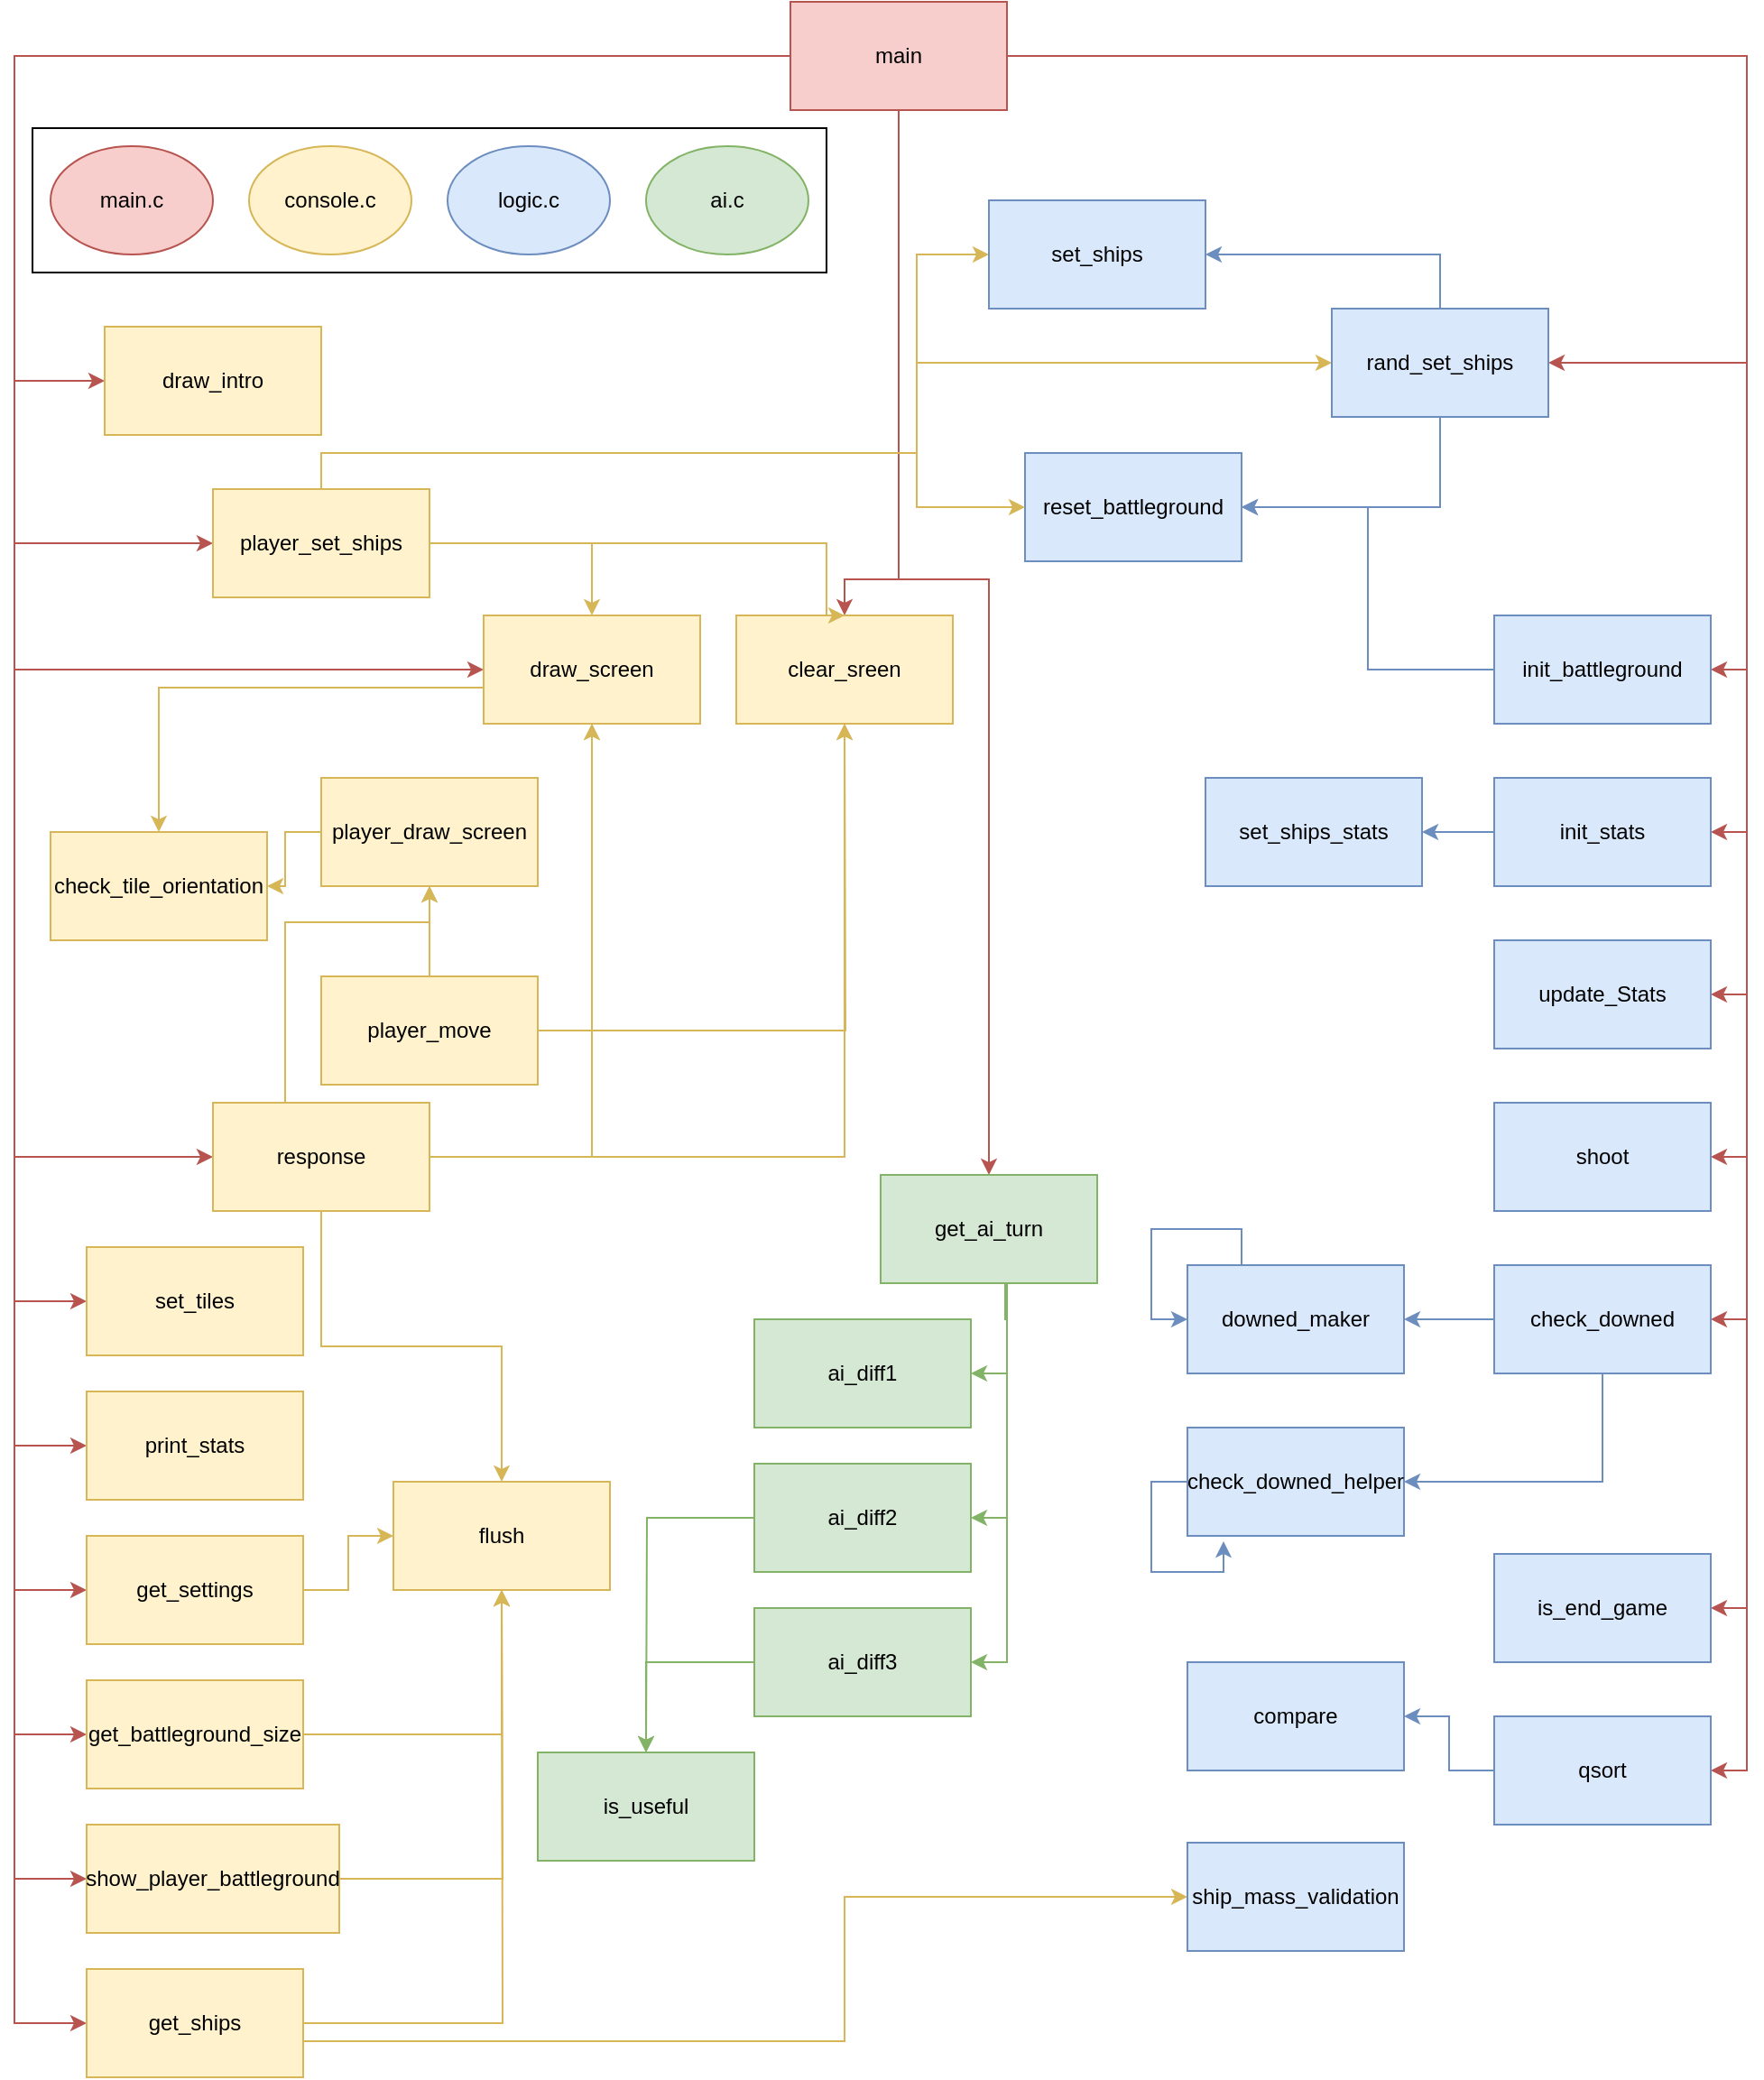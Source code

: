 <mxfile type="device" version="12.6.1"><diagram id="ad52d381-51e7-2e0d-a935-2d0ddd2fd229" name="Page-1"><mxGraphModel grid="1" shadow="0" math="0" background="#ffffff" pageHeight="850" pageWidth="1100" pageScale="1" page="1" fold="1" arrows="1" connect="1" tooltips="1" guides="1" gridSize="10" dy="1039" dx="1773"><root><mxCell id="0"/><mxCell id="1" parent="0"/><mxCell id="HGvzFB36OxiHHithl9gF-35" source="HGvzFB36OxiHHithl9gF-1" parent="1" style="edgeStyle=orthogonalEdgeStyle;rounded=0;orthogonalLoop=1;jettySize=auto;html=1;entryX=0;entryY=0.5;entryDx=0;entryDy=0;fillColor=#f8cecc;strokeColor=#b85450;" edge="1" target="HGvzFB36OxiHHithl9gF-2"><mxGeometry as="geometry" relative="1"><Array as="points"><mxPoint y="50" x="30"/><mxPoint y="230" x="30"/></Array></mxGeometry></mxCell><mxCell id="HGvzFB36OxiHHithl9gF-37" source="HGvzFB36OxiHHithl9gF-1" parent="1" style="edgeStyle=orthogonalEdgeStyle;rounded=0;orthogonalLoop=1;jettySize=auto;html=1;entryX=0;entryY=0.5;entryDx=0;entryDy=0;fillColor=#f8cecc;strokeColor=#b85450;" edge="1" target="HGvzFB36OxiHHithl9gF-36"><mxGeometry as="geometry" relative="1"><Array as="points"><mxPoint y="50" x="30"/><mxPoint y="390" x="30"/></Array></mxGeometry></mxCell><mxCell id="HGvzFB36OxiHHithl9gF-46" source="HGvzFB36OxiHHithl9gF-1" parent="1" style="edgeStyle=orthogonalEdgeStyle;rounded=0;orthogonalLoop=1;jettySize=auto;html=1;entryX=0;entryY=0.5;entryDx=0;entryDy=0;fillColor=#f8cecc;strokeColor=#b85450;" edge="1" target="HGvzFB36OxiHHithl9gF-5"><mxGeometry as="geometry" relative="1"><Array as="points"><mxPoint y="50" x="30"/><mxPoint y="740" x="30"/></Array></mxGeometry></mxCell><mxCell id="HGvzFB36OxiHHithl9gF-47" source="HGvzFB36OxiHHithl9gF-1" parent="1" style="edgeStyle=orthogonalEdgeStyle;rounded=0;orthogonalLoop=1;jettySize=auto;html=1;entryX=0;entryY=0.5;entryDx=0;entryDy=0;fillColor=#f8cecc;strokeColor=#b85450;" edge="1" target="HGvzFB36OxiHHithl9gF-6"><mxGeometry as="geometry" relative="1"><Array as="points"><mxPoint y="50" x="30"/><mxPoint y="820" x="30"/></Array></mxGeometry></mxCell><mxCell id="HGvzFB36OxiHHithl9gF-51" source="HGvzFB36OxiHHithl9gF-1" parent="1" style="edgeStyle=orthogonalEdgeStyle;rounded=0;orthogonalLoop=1;jettySize=auto;html=1;fillColor=#f8cecc;strokeColor=#b85450;" edge="1" target="HGvzFB36OxiHHithl9gF-7"><mxGeometry as="geometry" relative="1"><Array as="points"><mxPoint y="340" x="520"/><mxPoint y="340" x="490"/></Array></mxGeometry></mxCell><mxCell id="HGvzFB36OxiHHithl9gF-53" source="HGvzFB36OxiHHithl9gF-1" parent="1" style="edgeStyle=orthogonalEdgeStyle;rounded=0;orthogonalLoop=1;jettySize=auto;html=1;entryX=0;entryY=0.5;entryDx=0;entryDy=0;fillColor=#f8cecc;strokeColor=#b85450;" edge="1" target="HGvzFB36OxiHHithl9gF-8"><mxGeometry as="geometry" relative="1"><Array as="points"><mxPoint y="50" x="30"/><mxPoint y="320" x="30"/></Array></mxGeometry></mxCell><mxCell id="HGvzFB36OxiHHithl9gF-54" source="HGvzFB36OxiHHithl9gF-1" parent="1" style="edgeStyle=orthogonalEdgeStyle;rounded=0;orthogonalLoop=1;jettySize=auto;html=1;entryX=0;entryY=0.5;entryDx=0;entryDy=0;fillColor=#f8cecc;strokeColor=#b85450;" edge="1" target="HGvzFB36OxiHHithl9gF-9"><mxGeometry as="geometry" relative="1"><Array as="points"><mxPoint y="50" x="30"/><mxPoint y="900" x="30"/></Array></mxGeometry></mxCell><mxCell id="HGvzFB36OxiHHithl9gF-55" source="HGvzFB36OxiHHithl9gF-1" parent="1" style="edgeStyle=orthogonalEdgeStyle;rounded=0;orthogonalLoop=1;jettySize=auto;html=1;fillColor=#f8cecc;strokeColor=#b85450;" edge="1" target="HGvzFB36OxiHHithl9gF-10"><mxGeometry as="geometry" relative="1"><Array as="points"><mxPoint y="50" x="30"/><mxPoint y="980" x="30"/></Array></mxGeometry></mxCell><mxCell id="HGvzFB36OxiHHithl9gF-56" source="HGvzFB36OxiHHithl9gF-1" parent="1" style="edgeStyle=orthogonalEdgeStyle;rounded=0;orthogonalLoop=1;jettySize=auto;html=1;entryX=0;entryY=0.5;entryDx=0;entryDy=0;fillColor=#f8cecc;strokeColor=#b85450;" edge="1" target="HGvzFB36OxiHHithl9gF-11"><mxGeometry as="geometry" relative="1"><Array as="points"><mxPoint y="50" x="30"/><mxPoint y="1140" x="30"/></Array></mxGeometry></mxCell><mxCell id="HGvzFB36OxiHHithl9gF-57" source="HGvzFB36OxiHHithl9gF-1" parent="1" style="edgeStyle=orthogonalEdgeStyle;rounded=0;orthogonalLoop=1;jettySize=auto;html=1;entryX=0;entryY=0.5;entryDx=0;entryDy=0;fillColor=#f8cecc;strokeColor=#b85450;" edge="1" target="HGvzFB36OxiHHithl9gF-13"><mxGeometry as="geometry" relative="1"><Array as="points"><mxPoint y="50" x="30"/><mxPoint y="1060" x="30"/></Array></mxGeometry></mxCell><mxCell id="HGvzFB36OxiHHithl9gF-60" source="HGvzFB36OxiHHithl9gF-1" parent="1" style="edgeStyle=orthogonalEdgeStyle;rounded=0;orthogonalLoop=1;jettySize=auto;html=1;entryX=0;entryY=0.5;entryDx=0;entryDy=0;fillColor=#f8cecc;strokeColor=#b85450;" edge="1" target="HGvzFB36OxiHHithl9gF-14"><mxGeometry as="geometry" relative="1"><Array as="points"><mxPoint y="50" x="30"/><mxPoint y="660" x="30"/></Array></mxGeometry></mxCell><mxCell id="HGvzFB36OxiHHithl9gF-66" source="HGvzFB36OxiHHithl9gF-1" parent="1" style="edgeStyle=orthogonalEdgeStyle;rounded=0;orthogonalLoop=1;jettySize=auto;html=1;entryX=1;entryY=0.5;entryDx=0;entryDy=0;fillColor=#f8cecc;strokeColor=#b85450;" edge="1" target="HGvzFB36OxiHHithl9gF-16"><mxGeometry as="geometry" relative="1"/></mxCell><mxCell id="HGvzFB36OxiHHithl9gF-67" source="HGvzFB36OxiHHithl9gF-1" parent="1" style="edgeStyle=orthogonalEdgeStyle;rounded=0;orthogonalLoop=1;jettySize=auto;html=1;entryX=1;entryY=0.5;entryDx=0;entryDy=0;fillColor=#f8cecc;strokeColor=#b85450;" edge="1" target="HGvzFB36OxiHHithl9gF-17"><mxGeometry as="geometry" relative="1"/></mxCell><mxCell id="HGvzFB36OxiHHithl9gF-68" source="HGvzFB36OxiHHithl9gF-1" parent="1" style="edgeStyle=orthogonalEdgeStyle;rounded=0;orthogonalLoop=1;jettySize=auto;html=1;entryX=1;entryY=0.5;entryDx=0;entryDy=0;fillColor=#f8cecc;strokeColor=#b85450;" edge="1" target="HGvzFB36OxiHHithl9gF-19"><mxGeometry as="geometry" relative="1"/></mxCell><mxCell id="HGvzFB36OxiHHithl9gF-75" source="HGvzFB36OxiHHithl9gF-1" parent="1" style="edgeStyle=orthogonalEdgeStyle;rounded=0;orthogonalLoop=1;jettySize=auto;html=1;entryX=1;entryY=0.5;entryDx=0;entryDy=0;fillColor=#f8cecc;strokeColor=#b85450;" edge="1" target="HGvzFB36OxiHHithl9gF-21"><mxGeometry as="geometry" relative="1"><Array as="points"><mxPoint y="50" x="990"/><mxPoint y="220" x="990"/></Array></mxGeometry></mxCell><mxCell id="HGvzFB36OxiHHithl9gF-79" source="HGvzFB36OxiHHithl9gF-1" parent="1" style="edgeStyle=orthogonalEdgeStyle;rounded=0;orthogonalLoop=1;jettySize=auto;html=1;entryX=1;entryY=0.5;entryDx=0;entryDy=0;fillColor=#f8cecc;strokeColor=#b85450;" edge="1" target="HGvzFB36OxiHHithl9gF-24"><mxGeometry as="geometry" relative="1"/></mxCell><mxCell id="HGvzFB36OxiHHithl9gF-80" source="HGvzFB36OxiHHithl9gF-1" parent="1" style="edgeStyle=orthogonalEdgeStyle;rounded=0;orthogonalLoop=1;jettySize=auto;html=1;entryX=1;entryY=0.5;entryDx=0;entryDy=0;fillColor=#f8cecc;strokeColor=#b85450;" edge="1" target="HGvzFB36OxiHHithl9gF-25"><mxGeometry as="geometry" relative="1"/></mxCell><mxCell id="HGvzFB36OxiHHithl9gF-85" source="HGvzFB36OxiHHithl9gF-1" parent="1" style="edgeStyle=orthogonalEdgeStyle;rounded=0;orthogonalLoop=1;jettySize=auto;html=1;entryX=1;entryY=0.5;entryDx=0;entryDy=0;fillColor=#f8cecc;strokeColor=#b85450;" edge="1" target="HGvzFB36OxiHHithl9gF-28"><mxGeometry as="geometry" relative="1"/></mxCell><mxCell id="HGvzFB36OxiHHithl9gF-87" source="HGvzFB36OxiHHithl9gF-1" parent="1" style="edgeStyle=orthogonalEdgeStyle;rounded=0;orthogonalLoop=1;jettySize=auto;html=1;entryX=1;entryY=0.5;entryDx=0;entryDy=0;fillColor=#f8cecc;strokeColor=#b85450;" edge="1" target="HGvzFB36OxiHHithl9gF-86"><mxGeometry as="geometry" relative="1"/></mxCell><mxCell id="HGvzFB36OxiHHithl9gF-89" source="HGvzFB36OxiHHithl9gF-1" parent="1" style="edgeStyle=orthogonalEdgeStyle;rounded=0;orthogonalLoop=1;jettySize=auto;html=1;entryX=0.5;entryY=0;entryDx=0;entryDy=0;fillColor=#f8cecc;strokeColor=#b85450;" edge="1" target="HGvzFB36OxiHHithl9gF-30"><mxGeometry as="geometry" relative="1"><Array as="points"><mxPoint y="340" x="520"/><mxPoint y="340" x="570"/></Array></mxGeometry></mxCell><mxCell id="HGvzFB36OxiHHithl9gF-1" value="main" parent="1" vertex="1" style="rounded=0;whiteSpace=wrap;html=1;fillColor=#f8cecc;strokeColor=#b85450;"><mxGeometry as="geometry" height="60" width="120" y="20" x="460"/></mxCell><mxCell id="HGvzFB36OxiHHithl9gF-2" value="draw_intro" parent="1" vertex="1" style="rounded=0;whiteSpace=wrap;html=1;fillColor=#fff2cc;strokeColor=#d6b656;"><mxGeometry as="geometry" height="60" width="120" y="200" x="80"/></mxCell><mxCell id="HGvzFB36OxiHHithl9gF-58" source="HGvzFB36OxiHHithl9gF-3" parent="1" style="edgeStyle=orthogonalEdgeStyle;rounded=0;orthogonalLoop=1;jettySize=auto;html=1;fillColor=#fff2cc;strokeColor=#d6b656;" edge="1" target="HGvzFB36OxiHHithl9gF-4"><mxGeometry as="geometry" relative="1"/></mxCell><mxCell id="HGvzFB36OxiHHithl9gF-3" value="player_draw_screen" parent="1" vertex="1" style="rounded=0;whiteSpace=wrap;html=1;fillColor=#fff2cc;strokeColor=#d6b656;"><mxGeometry as="geometry" height="60" width="120" y="450" x="200"/></mxCell><mxCell id="HGvzFB36OxiHHithl9gF-4" value="check_tile_orientation" parent="1" vertex="1" style="rounded=0;whiteSpace=wrap;html=1;fillColor=#fff2cc;strokeColor=#d6b656;"><mxGeometry as="geometry" height="60" width="120" y="480" x="50"/></mxCell><mxCell id="HGvzFB36OxiHHithl9gF-5" value="set_tiles" parent="1" vertex="1" style="rounded=0;whiteSpace=wrap;html=1;fillColor=#fff2cc;strokeColor=#d6b656;"><mxGeometry as="geometry" height="60" width="120" y="710" x="70"/></mxCell><mxCell id="HGvzFB36OxiHHithl9gF-6" value="print_stats" parent="1" vertex="1" style="rounded=0;whiteSpace=wrap;html=1;fillColor=#fff2cc;strokeColor=#d6b656;"><mxGeometry as="geometry" height="60" width="120" y="790" x="70"/></mxCell><mxCell id="HGvzFB36OxiHHithl9gF-7" value="clear_sreen" parent="1" vertex="1" style="rounded=0;whiteSpace=wrap;html=1;fillColor=#fff2cc;strokeColor=#d6b656;"><mxGeometry as="geometry" height="60" width="120" y="360" x="430"/></mxCell><mxCell id="HGvzFB36OxiHHithl9gF-39" source="HGvzFB36OxiHHithl9gF-8" parent="1" style="edgeStyle=orthogonalEdgeStyle;rounded=0;orthogonalLoop=1;jettySize=auto;html=1;entryX=0.5;entryY=0;entryDx=0;entryDy=0;fillColor=#fff2cc;strokeColor=#d6b656;" edge="1" target="HGvzFB36OxiHHithl9gF-36"><mxGeometry as="geometry" relative="1"><mxPoint as="targetPoint" y="340" x="350"/></mxGeometry></mxCell><mxCell id="HGvzFB36OxiHHithl9gF-50" source="HGvzFB36OxiHHithl9gF-8" parent="1" style="edgeStyle=orthogonalEdgeStyle;rounded=0;orthogonalLoop=1;jettySize=auto;html=1;entryX=0.5;entryY=0;entryDx=0;entryDy=0;fillColor=#fff2cc;strokeColor=#d6b656;" edge="1" target="HGvzFB36OxiHHithl9gF-7"><mxGeometry as="geometry" relative="1"><mxPoint as="targetPoint" y="340" x="490"/><Array as="points"><mxPoint y="320" x="480"/><mxPoint y="360" x="480"/></Array></mxGeometry></mxCell><mxCell id="HGvzFB36OxiHHithl9gF-74" source="HGvzFB36OxiHHithl9gF-8" parent="1" style="edgeStyle=orthogonalEdgeStyle;rounded=0;orthogonalLoop=1;jettySize=auto;html=1;entryX=0;entryY=0.5;entryDx=0;entryDy=0;fillColor=#fff2cc;strokeColor=#d6b656;" edge="1" target="HGvzFB36OxiHHithl9gF-21"><mxGeometry as="geometry" relative="1"><Array as="points"><mxPoint y="270" x="200"/><mxPoint y="270" x="530"/><mxPoint y="220" x="530"/></Array></mxGeometry></mxCell><mxCell id="HGvzFB36OxiHHithl9gF-77" source="HGvzFB36OxiHHithl9gF-8" parent="1" style="edgeStyle=orthogonalEdgeStyle;rounded=0;orthogonalLoop=1;jettySize=auto;html=1;entryX=0;entryY=0.5;entryDx=0;entryDy=0;fillColor=#fff2cc;strokeColor=#d6b656;" edge="1" target="HGvzFB36OxiHHithl9gF-22"><mxGeometry as="geometry" relative="1"><Array as="points"><mxPoint y="270" x="200"/><mxPoint y="270" x="530"/><mxPoint y="160" x="530"/></Array></mxGeometry></mxCell><mxCell id="HGvzFB36OxiHHithl9gF-8" value="player_set_ships" parent="1" vertex="1" style="rounded=0;whiteSpace=wrap;html=1;fillColor=#fff2cc;strokeColor=#d6b656;"><mxGeometry as="geometry" height="60" width="120" y="290" x="140"/></mxCell><mxCell id="HGvzFB36OxiHHithl9gF-62" source="HGvzFB36OxiHHithl9gF-9" parent="1" style="edgeStyle=orthogonalEdgeStyle;rounded=0;orthogonalLoop=1;jettySize=auto;html=1;entryX=0;entryY=0.5;entryDx=0;entryDy=0;fillColor=#fff2cc;strokeColor=#d6b656;" edge="1" target="HGvzFB36OxiHHithl9gF-15"><mxGeometry as="geometry" relative="1"/></mxCell><mxCell id="HGvzFB36OxiHHithl9gF-9" value="get_settings" parent="1" vertex="1" style="rounded=0;whiteSpace=wrap;html=1;fillColor=#fff2cc;strokeColor=#d6b656;"><mxGeometry as="geometry" height="60" width="120" y="870" x="70"/></mxCell><mxCell id="HGvzFB36OxiHHithl9gF-63" source="HGvzFB36OxiHHithl9gF-10" parent="1" style="edgeStyle=orthogonalEdgeStyle;rounded=0;orthogonalLoop=1;jettySize=auto;html=1;entryX=0.5;entryY=1;entryDx=0;entryDy=0;fillColor=#fff2cc;strokeColor=#d6b656;" edge="1" target="HGvzFB36OxiHHithl9gF-15"><mxGeometry as="geometry" relative="1"/></mxCell><mxCell id="HGvzFB36OxiHHithl9gF-10" value="get_battleground_size" parent="1" vertex="1" style="rounded=0;whiteSpace=wrap;html=1;fillColor=#fff2cc;strokeColor=#d6b656;"><mxGeometry as="geometry" height="60" width="120" y="950" x="70"/></mxCell><mxCell id="HGvzFB36OxiHHithl9gF-64" source="HGvzFB36OxiHHithl9gF-11" parent="1" style="edgeStyle=orthogonalEdgeStyle;rounded=0;orthogonalLoop=1;jettySize=auto;html=1;fillColor=#fff2cc;strokeColor=#d6b656;" edge="1"><mxGeometry as="geometry" relative="1"><mxPoint as="targetPoint" y="900" x="300"/></mxGeometry></mxCell><mxCell id="HGvzFB36OxiHHithl9gF-78" source="HGvzFB36OxiHHithl9gF-11" parent="1" style="edgeStyle=orthogonalEdgeStyle;rounded=0;orthogonalLoop=1;jettySize=auto;html=1;entryX=0;entryY=0.5;entryDx=0;entryDy=0;fillColor=#fff2cc;strokeColor=#d6b656;" edge="1" target="HGvzFB36OxiHHithl9gF-23"><mxGeometry as="geometry" relative="1"><Array as="points"><mxPoint y="1150" x="490"/><mxPoint y="1070" x="490"/></Array></mxGeometry></mxCell><mxCell id="HGvzFB36OxiHHithl9gF-11" value="get_ships" parent="1" vertex="1" style="rounded=0;whiteSpace=wrap;html=1;fillColor=#fff2cc;strokeColor=#d6b656;"><mxGeometry as="geometry" height="60" width="120" y="1110" x="70"/></mxCell><mxCell id="HGvzFB36OxiHHithl9gF-38" source="HGvzFB36OxiHHithl9gF-12" parent="1" style="edgeStyle=orthogonalEdgeStyle;rounded=0;orthogonalLoop=1;jettySize=auto;html=1;entryX=0.5;entryY=1;entryDx=0;entryDy=0;fillColor=#fff2cc;strokeColor=#d6b656;" edge="1" target="HGvzFB36OxiHHithl9gF-36"><mxGeometry as="geometry" relative="1"><Array as="points"><mxPoint y="590" x="350"/></Array></mxGeometry></mxCell><mxCell id="HGvzFB36OxiHHithl9gF-49" source="HGvzFB36OxiHHithl9gF-12" parent="1" style="edgeStyle=orthogonalEdgeStyle;rounded=0;orthogonalLoop=1;jettySize=auto;html=1;fillColor=#fff2cc;strokeColor=#d6b656;" edge="1"><mxGeometry as="geometry" relative="1"><mxPoint as="targetPoint" y="420" x="490"/></mxGeometry></mxCell><mxCell id="HGvzFB36OxiHHithl9gF-59" source="HGvzFB36OxiHHithl9gF-12" parent="1" style="edgeStyle=orthogonalEdgeStyle;rounded=0;orthogonalLoop=1;jettySize=auto;html=1;entryX=0.5;entryY=1;entryDx=0;entryDy=0;fillColor=#fff2cc;strokeColor=#d6b656;" edge="1" target="HGvzFB36OxiHHithl9gF-3"><mxGeometry as="geometry" relative="1"/></mxCell><mxCell id="HGvzFB36OxiHHithl9gF-12" value="player_move" parent="1" vertex="1" style="rounded=0;whiteSpace=wrap;html=1;fillColor=#fff2cc;strokeColor=#d6b656;"><mxGeometry as="geometry" height="60" width="120" y="560" x="200"/></mxCell><mxCell id="HGvzFB36OxiHHithl9gF-65" source="HGvzFB36OxiHHithl9gF-13" parent="1" style="edgeStyle=orthogonalEdgeStyle;rounded=0;orthogonalLoop=1;jettySize=auto;html=1;fillColor=#fff2cc;strokeColor=#d6b656;" edge="1"><mxGeometry as="geometry" relative="1"><mxPoint as="targetPoint" y="900" x="300"/></mxGeometry></mxCell><mxCell id="HGvzFB36OxiHHithl9gF-13" value="show_player_battleground" parent="1" vertex="1" style="rounded=0;whiteSpace=wrap;html=1;fillColor=#fff2cc;strokeColor=#d6b656;"><mxGeometry as="geometry" height="60" width="140" y="1030" x="70"/></mxCell><mxCell id="HGvzFB36OxiHHithl9gF-40" source="HGvzFB36OxiHHithl9gF-14" parent="1" style="edgeStyle=orthogonalEdgeStyle;rounded=0;orthogonalLoop=1;jettySize=auto;html=1;fillColor=#fff2cc;strokeColor=#d6b656;" edge="1"><mxGeometry as="geometry" relative="1"><mxPoint as="targetPoint" y="420" x="350"/><Array as="points"><mxPoint y="660" x="350"/></Array></mxGeometry></mxCell><mxCell id="HGvzFB36OxiHHithl9gF-42" source="HGvzFB36OxiHHithl9gF-14" parent="1" style="edgeStyle=orthogonalEdgeStyle;rounded=0;orthogonalLoop=1;jettySize=auto;html=1;entryX=0.5;entryY=1;entryDx=0;entryDy=0;fillColor=#fff2cc;strokeColor=#d6b656;" edge="1" target="HGvzFB36OxiHHithl9gF-3"><mxGeometry as="geometry" relative="1"><Array as="points"><mxPoint y="530" x="180"/><mxPoint y="530" x="260"/></Array></mxGeometry></mxCell><mxCell id="HGvzFB36OxiHHithl9gF-48" source="HGvzFB36OxiHHithl9gF-14" parent="1" style="edgeStyle=orthogonalEdgeStyle;rounded=0;orthogonalLoop=1;jettySize=auto;html=1;entryX=0.5;entryY=1;entryDx=0;entryDy=0;fillColor=#fff2cc;strokeColor=#d6b656;" edge="1" target="HGvzFB36OxiHHithl9gF-7"><mxGeometry as="geometry" relative="1"/></mxCell><mxCell id="HGvzFB36OxiHHithl9gF-61" source="HGvzFB36OxiHHithl9gF-14" parent="1" style="edgeStyle=orthogonalEdgeStyle;rounded=0;orthogonalLoop=1;jettySize=auto;html=1;fillColor=#fff2cc;strokeColor=#d6b656;" edge="1" target="HGvzFB36OxiHHithl9gF-15"><mxGeometry as="geometry" relative="1"/></mxCell><mxCell id="HGvzFB36OxiHHithl9gF-14" value="response" parent="1" vertex="1" style="rounded=0;whiteSpace=wrap;html=1;fillColor=#fff2cc;strokeColor=#d6b656;"><mxGeometry as="geometry" height="60" width="120" y="630" x="140"/></mxCell><mxCell id="HGvzFB36OxiHHithl9gF-15" value="flush" parent="1" vertex="1" style="rounded=0;whiteSpace=wrap;html=1;fillColor=#fff2cc;strokeColor=#d6b656;"><mxGeometry as="geometry" height="60" width="120" y="840" x="240"/></mxCell><mxCell id="HGvzFB36OxiHHithl9gF-72" source="HGvzFB36OxiHHithl9gF-16" parent="1" style="edgeStyle=orthogonalEdgeStyle;rounded=0;orthogonalLoop=1;jettySize=auto;html=1;entryX=1;entryY=0.5;entryDx=0;entryDy=0;fillColor=#dae8fc;strokeColor=#6c8ebf;" edge="1" target="HGvzFB36OxiHHithl9gF-20"><mxGeometry as="geometry" relative="1"/></mxCell><mxCell id="HGvzFB36OxiHHithl9gF-16" value="init_battleground" parent="1" vertex="1" style="rounded=0;whiteSpace=wrap;html=1;fillColor=#dae8fc;strokeColor=#6c8ebf;"><mxGeometry as="geometry" height="60" width="120" y="360" x="850"/></mxCell><mxCell id="HGvzFB36OxiHHithl9gF-69" source="HGvzFB36OxiHHithl9gF-17" parent="1" style="edgeStyle=orthogonalEdgeStyle;rounded=0;orthogonalLoop=1;jettySize=auto;html=1;fillColor=#dae8fc;strokeColor=#6c8ebf;" edge="1" target="HGvzFB36OxiHHithl9gF-18"><mxGeometry as="geometry" relative="1"/></mxCell><mxCell id="HGvzFB36OxiHHithl9gF-17" value="init_stats" parent="1" vertex="1" style="rounded=0;whiteSpace=wrap;html=1;fillColor=#dae8fc;strokeColor=#6c8ebf;"><mxGeometry as="geometry" height="60" width="120" y="450" x="850"/></mxCell><mxCell id="HGvzFB36OxiHHithl9gF-18" value="set_ships_stats" parent="1" vertex="1" style="rounded=0;whiteSpace=wrap;html=1;fillColor=#dae8fc;strokeColor=#6c8ebf;"><mxGeometry as="geometry" height="60" width="120" y="450" x="690"/></mxCell><mxCell id="HGvzFB36OxiHHithl9gF-19" value="update_Stats" parent="1" vertex="1" style="rounded=0;whiteSpace=wrap;html=1;fillColor=#dae8fc;strokeColor=#6c8ebf;"><mxGeometry as="geometry" height="60" width="120" y="540" x="850"/></mxCell><mxCell id="HGvzFB36OxiHHithl9gF-20" value="reset_battleground" parent="1" vertex="1" style="rounded=0;whiteSpace=wrap;html=1;fillColor=#dae8fc;strokeColor=#6c8ebf;"><mxGeometry as="geometry" height="60" width="120" y="270" x="590"/></mxCell><mxCell id="HGvzFB36OxiHHithl9gF-73" source="HGvzFB36OxiHHithl9gF-21" parent="1" style="edgeStyle=orthogonalEdgeStyle;rounded=0;orthogonalLoop=1;jettySize=auto;html=1;entryX=1;entryY=0.5;entryDx=0;entryDy=0;fillColor=#dae8fc;strokeColor=#6c8ebf;" edge="1" target="HGvzFB36OxiHHithl9gF-20"><mxGeometry as="geometry" relative="1"><Array as="points"><mxPoint y="300" x="820"/></Array></mxGeometry></mxCell><mxCell id="HGvzFB36OxiHHithl9gF-76" source="HGvzFB36OxiHHithl9gF-21" parent="1" style="edgeStyle=orthogonalEdgeStyle;rounded=0;orthogonalLoop=1;jettySize=auto;html=1;entryX=1;entryY=0.5;entryDx=0;entryDy=0;fillColor=#dae8fc;strokeColor=#6c8ebf;" edge="1" target="HGvzFB36OxiHHithl9gF-22"><mxGeometry as="geometry" relative="1"><Array as="points"><mxPoint y="160" x="820"/></Array></mxGeometry></mxCell><mxCell id="HGvzFB36OxiHHithl9gF-21" value="rand_set_ships" parent="1" vertex="1" style="rounded=0;whiteSpace=wrap;html=1;fillColor=#dae8fc;strokeColor=#6c8ebf;"><mxGeometry as="geometry" height="60" width="120" y="190" x="760"/></mxCell><mxCell id="HGvzFB36OxiHHithl9gF-22" value="set_ships" parent="1" vertex="1" style="rounded=0;whiteSpace=wrap;html=1;fillColor=#dae8fc;strokeColor=#6c8ebf;"><mxGeometry as="geometry" height="60" width="120" y="130" x="570"/></mxCell><mxCell id="HGvzFB36OxiHHithl9gF-23" value="ship_mass_validation" parent="1" vertex="1" style="rounded=0;whiteSpace=wrap;html=1;fillColor=#dae8fc;strokeColor=#6c8ebf;"><mxGeometry as="geometry" height="60" width="120" y="1040" x="680"/></mxCell><mxCell id="HGvzFB36OxiHHithl9gF-24" value="shoot" parent="1" vertex="1" style="rounded=0;whiteSpace=wrap;html=1;fillColor=#dae8fc;strokeColor=#6c8ebf;"><mxGeometry as="geometry" height="60" width="120" y="630" x="850"/></mxCell><mxCell id="HGvzFB36OxiHHithl9gF-81" source="HGvzFB36OxiHHithl9gF-25" parent="1" style="edgeStyle=orthogonalEdgeStyle;rounded=0;orthogonalLoop=1;jettySize=auto;html=1;entryX=1;entryY=0.5;entryDx=0;entryDy=0;fillColor=#dae8fc;strokeColor=#6c8ebf;" edge="1" target="HGvzFB36OxiHHithl9gF-27"><mxGeometry as="geometry" relative="1"/></mxCell><mxCell id="HGvzFB36OxiHHithl9gF-83" source="HGvzFB36OxiHHithl9gF-25" parent="1" style="edgeStyle=orthogonalEdgeStyle;rounded=0;orthogonalLoop=1;jettySize=auto;html=1;entryX=1;entryY=0.5;entryDx=0;entryDy=0;fillColor=#dae8fc;strokeColor=#6c8ebf;" edge="1" target="HGvzFB36OxiHHithl9gF-26"><mxGeometry as="geometry" relative="1"><Array as="points"><mxPoint y="840" x="910"/></Array></mxGeometry></mxCell><mxCell id="HGvzFB36OxiHHithl9gF-25" value="check_downed" parent="1" vertex="1" style="rounded=0;whiteSpace=wrap;html=1;fillColor=#dae8fc;strokeColor=#6c8ebf;"><mxGeometry as="geometry" height="60" width="120" y="720" x="850"/></mxCell><mxCell id="HGvzFB36OxiHHithl9gF-84" source="HGvzFB36OxiHHithl9gF-26" parent="1" style="edgeStyle=orthogonalEdgeStyle;rounded=0;orthogonalLoop=1;jettySize=auto;html=1;exitX=0;exitY=0.5;exitDx=0;exitDy=0;fillColor=#dae8fc;strokeColor=#6c8ebf;" edge="1"><mxGeometry as="geometry" relative="1"><mxPoint as="targetPoint" y="873" x="700"/><Array as="points"><mxPoint y="840" x="660"/><mxPoint y="890" x="660"/><mxPoint y="890" x="700"/></Array></mxGeometry></mxCell><mxCell id="HGvzFB36OxiHHithl9gF-26" value="check_downed_helper" parent="1" vertex="1" style="rounded=0;whiteSpace=wrap;html=1;fillColor=#dae8fc;strokeColor=#6c8ebf;"><mxGeometry as="geometry" height="60" width="120" y="810" x="680"/></mxCell><mxCell id="HGvzFB36OxiHHithl9gF-27" value="downed_maker" parent="1" vertex="1" style="rounded=0;whiteSpace=wrap;html=1;fillColor=#dae8fc;strokeColor=#6c8ebf;"><mxGeometry as="geometry" height="60" width="120" y="720" x="680"/></mxCell><mxCell id="HGvzFB36OxiHHithl9gF-28" value="is_end_game" parent="1" vertex="1" style="rounded=0;whiteSpace=wrap;html=1;fillColor=#dae8fc;strokeColor=#6c8ebf;"><mxGeometry as="geometry" height="60" width="120" y="880" x="850"/></mxCell><mxCell id="HGvzFB36OxiHHithl9gF-29" value="compare" parent="1" vertex="1" style="rounded=0;whiteSpace=wrap;html=1;fillColor=#dae8fc;strokeColor=#6c8ebf;"><mxGeometry as="geometry" height="60" width="120" y="940" x="680"/></mxCell><mxCell id="HGvzFB36OxiHHithl9gF-90" source="HGvzFB36OxiHHithl9gF-30" parent="1" style="edgeStyle=orthogonalEdgeStyle;rounded=0;orthogonalLoop=1;jettySize=auto;html=1;entryX=1;entryY=0.5;entryDx=0;entryDy=0;exitX=0.575;exitY=0.982;exitDx=0;exitDy=0;exitPerimeter=0;fillColor=#d5e8d4;strokeColor=#82b366;" edge="1" target="HGvzFB36OxiHHithl9gF-31"><mxGeometry as="geometry" relative="1"><Array as="points"><mxPoint y="750" x="579"/><mxPoint y="750" x="580"/><mxPoint y="780" x="580"/></Array></mxGeometry></mxCell><mxCell id="HGvzFB36OxiHHithl9gF-91" source="HGvzFB36OxiHHithl9gF-30" parent="1" style="edgeStyle=orthogonalEdgeStyle;rounded=0;orthogonalLoop=1;jettySize=auto;html=1;entryX=1;entryY=0.5;entryDx=0;entryDy=0;fillColor=#d5e8d4;strokeColor=#82b366;" edge="1" target="HGvzFB36OxiHHithl9gF-32"><mxGeometry as="geometry" relative="1"><Array as="points"><mxPoint y="860" x="580"/></Array></mxGeometry></mxCell><mxCell id="HGvzFB36OxiHHithl9gF-92" source="HGvzFB36OxiHHithl9gF-30" parent="1" style="edgeStyle=orthogonalEdgeStyle;rounded=0;orthogonalLoop=1;jettySize=auto;html=1;entryX=1;entryY=0.5;entryDx=0;entryDy=0;fillColor=#d5e8d4;strokeColor=#82b366;" edge="1" target="HGvzFB36OxiHHithl9gF-33"><mxGeometry as="geometry" relative="1"><Array as="points"><mxPoint y="940" x="580"/></Array></mxGeometry></mxCell><mxCell id="HGvzFB36OxiHHithl9gF-30" value="get_ai_turn" parent="1" vertex="1" style="rounded=0;whiteSpace=wrap;html=1;fillColor=#d5e8d4;strokeColor=#82b366;"><mxGeometry as="geometry" height="60" width="120" y="670" x="510"/></mxCell><mxCell id="HGvzFB36OxiHHithl9gF-31" value="ai_diff1" parent="1" vertex="1" style="rounded=0;whiteSpace=wrap;html=1;fillColor=#d5e8d4;strokeColor=#82b366;"><mxGeometry as="geometry" height="60" width="120" y="750" x="440"/></mxCell><mxCell id="HGvzFB36OxiHHithl9gF-94" source="HGvzFB36OxiHHithl9gF-32" parent="1" style="edgeStyle=orthogonalEdgeStyle;rounded=0;orthogonalLoop=1;jettySize=auto;html=1;fillColor=#d5e8d4;strokeColor=#82b366;" edge="1"><mxGeometry as="geometry" relative="1"><mxPoint as="targetPoint" y="990" x="380"/></mxGeometry></mxCell><mxCell id="HGvzFB36OxiHHithl9gF-32" value="ai_diff2" parent="1" vertex="1" style="rounded=0;whiteSpace=wrap;html=1;fillColor=#d5e8d4;strokeColor=#82b366;"><mxGeometry as="geometry" height="60" width="120" y="830" x="440"/></mxCell><mxCell id="HGvzFB36OxiHHithl9gF-93" source="HGvzFB36OxiHHithl9gF-33" parent="1" style="edgeStyle=orthogonalEdgeStyle;rounded=0;orthogonalLoop=1;jettySize=auto;html=1;entryX=0.5;entryY=0;entryDx=0;entryDy=0;fillColor=#d5e8d4;strokeColor=#82b366;" edge="1" target="HGvzFB36OxiHHithl9gF-34"><mxGeometry as="geometry" relative="1"><Array as="points"><mxPoint y="940" x="380"/></Array></mxGeometry></mxCell><mxCell id="HGvzFB36OxiHHithl9gF-33" value="ai_diff3" parent="1" vertex="1" style="rounded=0;whiteSpace=wrap;html=1;fillColor=#d5e8d4;strokeColor=#82b366;"><mxGeometry as="geometry" height="60" width="120" y="910" x="440"/></mxCell><mxCell id="HGvzFB36OxiHHithl9gF-34" value="is_useful" parent="1" vertex="1" style="rounded=0;whiteSpace=wrap;html=1;fillColor=#d5e8d4;strokeColor=#82b366;"><mxGeometry as="geometry" height="60" width="120" y="990" x="320"/></mxCell><mxCell id="HGvzFB36OxiHHithl9gF-45" source="HGvzFB36OxiHHithl9gF-36" parent="1" style="edgeStyle=orthogonalEdgeStyle;rounded=0;orthogonalLoop=1;jettySize=auto;html=1;entryX=0.5;entryY=0;entryDx=0;entryDy=0;fillColor=#fff2cc;strokeColor=#d6b656;" edge="1" target="HGvzFB36OxiHHithl9gF-4"><mxGeometry as="geometry" relative="1"><Array as="points"><mxPoint y="400" x="110"/></Array></mxGeometry></mxCell><mxCell id="HGvzFB36OxiHHithl9gF-36" value="draw_screen" parent="1" vertex="1" style="rounded=0;whiteSpace=wrap;html=1;fillColor=#fff2cc;strokeColor=#d6b656;"><mxGeometry as="geometry" height="60" width="120" y="360" x="290"/></mxCell><mxCell id="HGvzFB36OxiHHithl9gF-70" source="HGvzFB36OxiHHithl9gF-8" parent="1" style="edgeStyle=orthogonalEdgeStyle;rounded=0;orthogonalLoop=1;jettySize=auto;html=1;fillColor=#fff2cc;strokeColor=#d6b656;" edge="1" target="HGvzFB36OxiHHithl9gF-20"><mxGeometry as="geometry" relative="1"><Array as="points"><mxPoint y="270" x="200"/><mxPoint y="270" x="530"/><mxPoint y="300" x="530"/></Array></mxGeometry></mxCell><mxCell id="HGvzFB36OxiHHithl9gF-82" source="HGvzFB36OxiHHithl9gF-27" parent="1" style="edgeStyle=orthogonalEdgeStyle;rounded=0;orthogonalLoop=1;jettySize=auto;html=1;entryX=0;entryY=0.5;entryDx=0;entryDy=0;fillColor=#dae8fc;strokeColor=#6c8ebf;" edge="1" target="HGvzFB36OxiHHithl9gF-27"><mxGeometry as="geometry" relative="1"><Array as="points"><mxPoint y="700" x="710"/><mxPoint y="700" x="660"/><mxPoint y="750" x="660"/></Array></mxGeometry></mxCell><mxCell id="HGvzFB36OxiHHithl9gF-88" source="HGvzFB36OxiHHithl9gF-86" parent="1" style="edgeStyle=orthogonalEdgeStyle;rounded=0;orthogonalLoop=1;jettySize=auto;html=1;entryX=1;entryY=0.5;entryDx=0;entryDy=0;fillColor=#dae8fc;strokeColor=#6c8ebf;" edge="1" target="HGvzFB36OxiHHithl9gF-29"><mxGeometry as="geometry" relative="1"/></mxCell><mxCell id="HGvzFB36OxiHHithl9gF-86" value="qsort" parent="1" vertex="1" style="rounded=0;whiteSpace=wrap;html=1;fillColor=#dae8fc;strokeColor=#6c8ebf;"><mxGeometry as="geometry" height="60" width="120" y="970" x="850"/></mxCell><mxCell id="HGvzFB36OxiHHithl9gF-95" value="main.c" parent="1" vertex="1" style="ellipse;whiteSpace=wrap;html=1;fillColor=#f8cecc;strokeColor=#b85450;"><mxGeometry as="geometry" height="60" width="90" y="100" x="50"/></mxCell><mxCell id="HGvzFB36OxiHHithl9gF-96" value="console.c" parent="1" vertex="1" style="ellipse;whiteSpace=wrap;html=1;fillColor=#fff2cc;strokeColor=#d6b656;"><mxGeometry as="geometry" height="60" width="90" y="100" x="160"/></mxCell><mxCell id="HGvzFB36OxiHHithl9gF-97" value="logic.c" parent="1" vertex="1" style="ellipse;whiteSpace=wrap;html=1;fillColor=#dae8fc;strokeColor=#6c8ebf;"><mxGeometry as="geometry" height="60" width="90" y="100" x="270"/></mxCell><mxCell id="HGvzFB36OxiHHithl9gF-98" value="ai.c" parent="1" vertex="1" style="ellipse;whiteSpace=wrap;html=1;fillColor=#d5e8d4;strokeColor=#82b366;"><mxGeometry as="geometry" height="60" width="90" y="100" x="380"/></mxCell><mxCell id="HGvzFB36OxiHHithl9gF-99" value="" parent="1" vertex="1" style="rounded=0;whiteSpace=wrap;html=1;glass=0;fillColor=none;"><mxGeometry as="geometry" height="80" width="440" y="90" x="40"/></mxCell></root></mxGraphModel></diagram></mxfile>